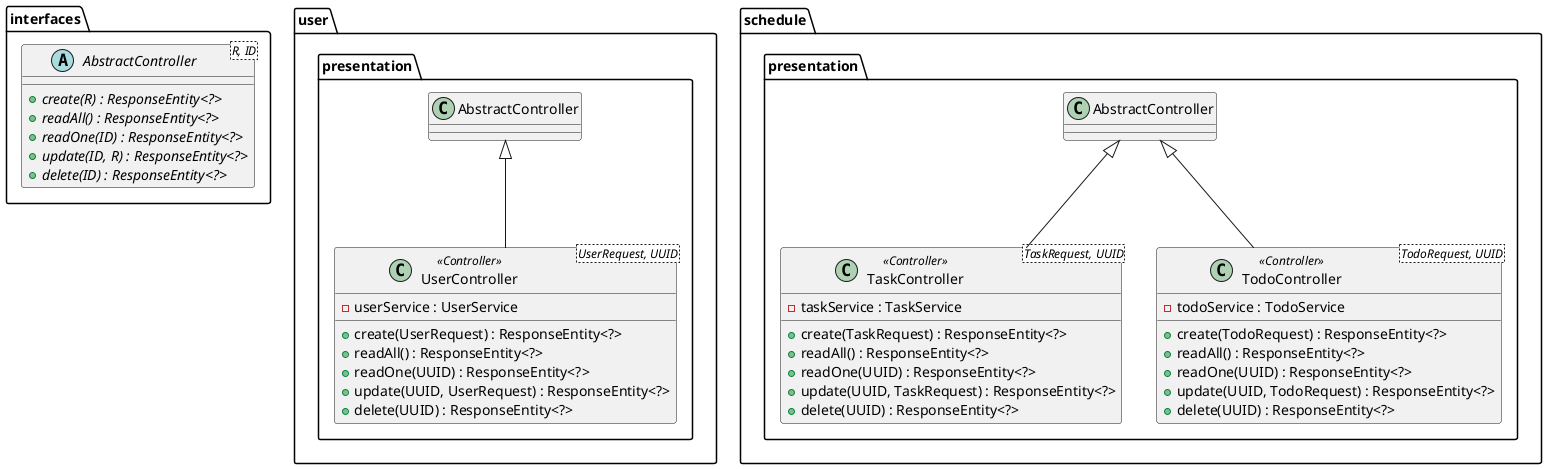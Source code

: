 @startuml template-method

package interfaces {
  abstract class AbstractController<R, ID> {
    {abstract} +create(R) : ResponseEntity<?>
    {abstract} +readAll() : ResponseEntity<?>
    {abstract} +readOne(ID) : ResponseEntity<?>
    {abstract} +update(ID, R) : ResponseEntity<?>
    {abstract} +delete(ID) : ResponseEntity<?>
  }
}

package user.presentation {
  class UserController<UserRequest, UUID> <<Controller>>  extends AbstractController {
    -userService : UserService
    +create(UserRequest) : ResponseEntity<?>
    +readAll() : ResponseEntity<?>
    +readOne(UUID) : ResponseEntity<?>
    +update(UUID, UserRequest) : ResponseEntity<?>
    +delete(UUID) : ResponseEntity<?>
  }
}

package schedule.presentation {
  class TaskController<TaskRequest, UUID> <<Controller>>  extends AbstractController {
    -taskService : TaskService
    +create(TaskRequest) : ResponseEntity<?>
    +readAll() : ResponseEntity<?>
    +readOne(UUID) : ResponseEntity<?>
    +update(UUID, TaskRequest) : ResponseEntity<?>
    +delete(UUID) : ResponseEntity<?>
  }

  class TodoController<TodoRequest, UUID> <<Controller>>  extends AbstractController {
    -todoService : TodoService
    +create(TodoRequest) : ResponseEntity<?>
    +readAll() : ResponseEntity<?>
    +readOne(UUID) : ResponseEntity<?>
    +update(UUID, TodoRequest) : ResponseEntity<?>
    +delete(UUID) : ResponseEntity<?>

  }
}


@enduml
